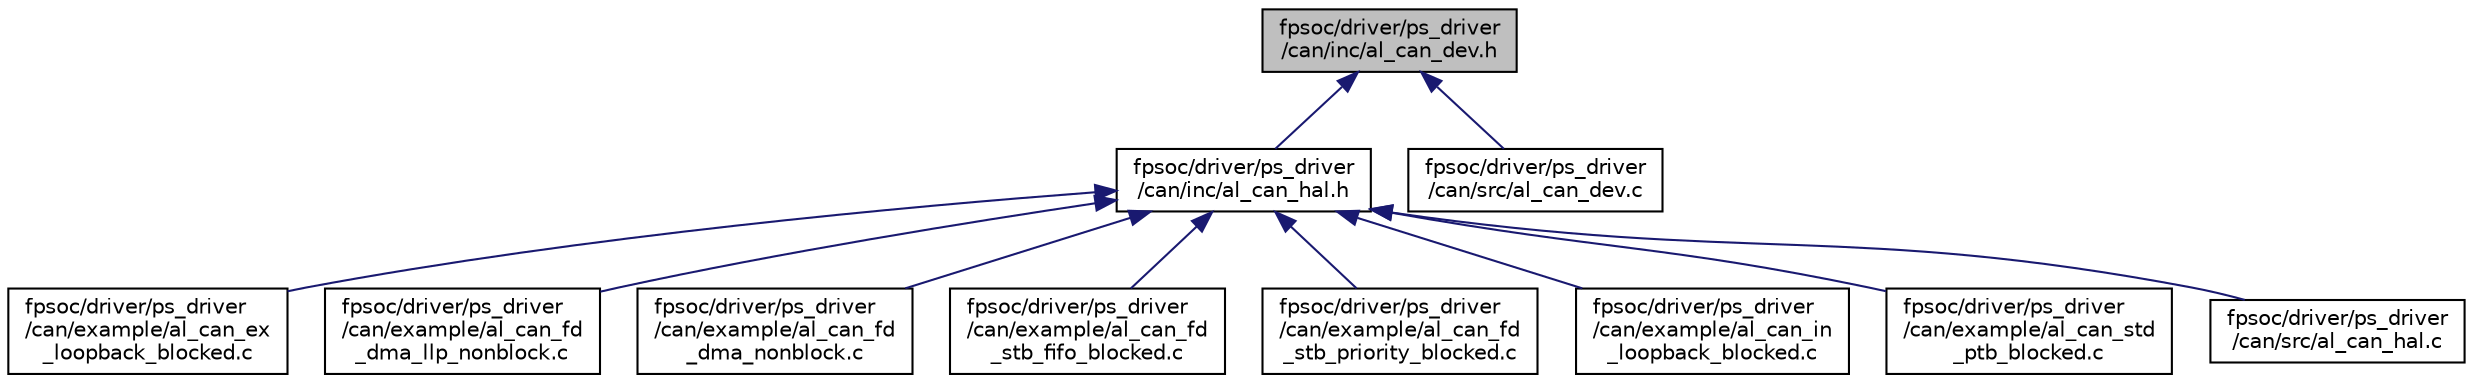 digraph "fpsoc/driver/ps_driver/can/inc/al_can_dev.h"
{
  edge [fontname="Helvetica",fontsize="10",labelfontname="Helvetica",labelfontsize="10"];
  node [fontname="Helvetica",fontsize="10",shape=record];
  Node4 [label="fpsoc/driver/ps_driver\l/can/inc/al_can_dev.h",height=0.2,width=0.4,color="black", fillcolor="grey75", style="filled", fontcolor="black"];
  Node4 -> Node5 [dir="back",color="midnightblue",fontsize="10",style="solid",fontname="Helvetica"];
  Node5 [label="fpsoc/driver/ps_driver\l/can/inc/al_can_hal.h",height=0.2,width=0.4,color="black", fillcolor="white", style="filled",URL="$al__can__hal_8h.html"];
  Node5 -> Node6 [dir="back",color="midnightblue",fontsize="10",style="solid",fontname="Helvetica"];
  Node6 [label="fpsoc/driver/ps_driver\l/can/example/al_can_ex\l_loopback_blocked.c",height=0.2,width=0.4,color="black", fillcolor="white", style="filled",URL="$al__can__ex__loopback__blocked_8c.html"];
  Node5 -> Node7 [dir="back",color="midnightblue",fontsize="10",style="solid",fontname="Helvetica"];
  Node7 [label="fpsoc/driver/ps_driver\l/can/example/al_can_fd\l_dma_llp_nonblock.c",height=0.2,width=0.4,color="black", fillcolor="white", style="filled",URL="$al__can__fd__dma__llp__nonblock_8c.html"];
  Node5 -> Node8 [dir="back",color="midnightblue",fontsize="10",style="solid",fontname="Helvetica"];
  Node8 [label="fpsoc/driver/ps_driver\l/can/example/al_can_fd\l_dma_nonblock.c",height=0.2,width=0.4,color="black", fillcolor="white", style="filled",URL="$al__can__fd__dma__nonblock_8c.html"];
  Node5 -> Node9 [dir="back",color="midnightblue",fontsize="10",style="solid",fontname="Helvetica"];
  Node9 [label="fpsoc/driver/ps_driver\l/can/example/al_can_fd\l_stb_fifo_blocked.c",height=0.2,width=0.4,color="black", fillcolor="white", style="filled",URL="$al__can__fd__stb__fifo__blocked_8c.html"];
  Node5 -> Node10 [dir="back",color="midnightblue",fontsize="10",style="solid",fontname="Helvetica"];
  Node10 [label="fpsoc/driver/ps_driver\l/can/example/al_can_fd\l_stb_priority_blocked.c",height=0.2,width=0.4,color="black", fillcolor="white", style="filled",URL="$al__can__fd__stb__priority__blocked_8c.html"];
  Node5 -> Node11 [dir="back",color="midnightblue",fontsize="10",style="solid",fontname="Helvetica"];
  Node11 [label="fpsoc/driver/ps_driver\l/can/example/al_can_in\l_loopback_blocked.c",height=0.2,width=0.4,color="black", fillcolor="white", style="filled",URL="$al__can__in__loopback__blocked_8c.html"];
  Node5 -> Node12 [dir="back",color="midnightblue",fontsize="10",style="solid",fontname="Helvetica"];
  Node12 [label="fpsoc/driver/ps_driver\l/can/example/al_can_std\l_ptb_blocked.c",height=0.2,width=0.4,color="black", fillcolor="white", style="filled",URL="$al__can__std__ptb__blocked_8c.html"];
  Node5 -> Node13 [dir="back",color="midnightblue",fontsize="10",style="solid",fontname="Helvetica"];
  Node13 [label="fpsoc/driver/ps_driver\l/can/src/al_can_hal.c",height=0.2,width=0.4,color="black", fillcolor="white", style="filled",URL="$al__can__hal_8c.html"];
  Node4 -> Node14 [dir="back",color="midnightblue",fontsize="10",style="solid",fontname="Helvetica"];
  Node14 [label="fpsoc/driver/ps_driver\l/can/src/al_can_dev.c",height=0.2,width=0.4,color="black", fillcolor="white", style="filled",URL="$al__can__dev_8c.html"];
}
